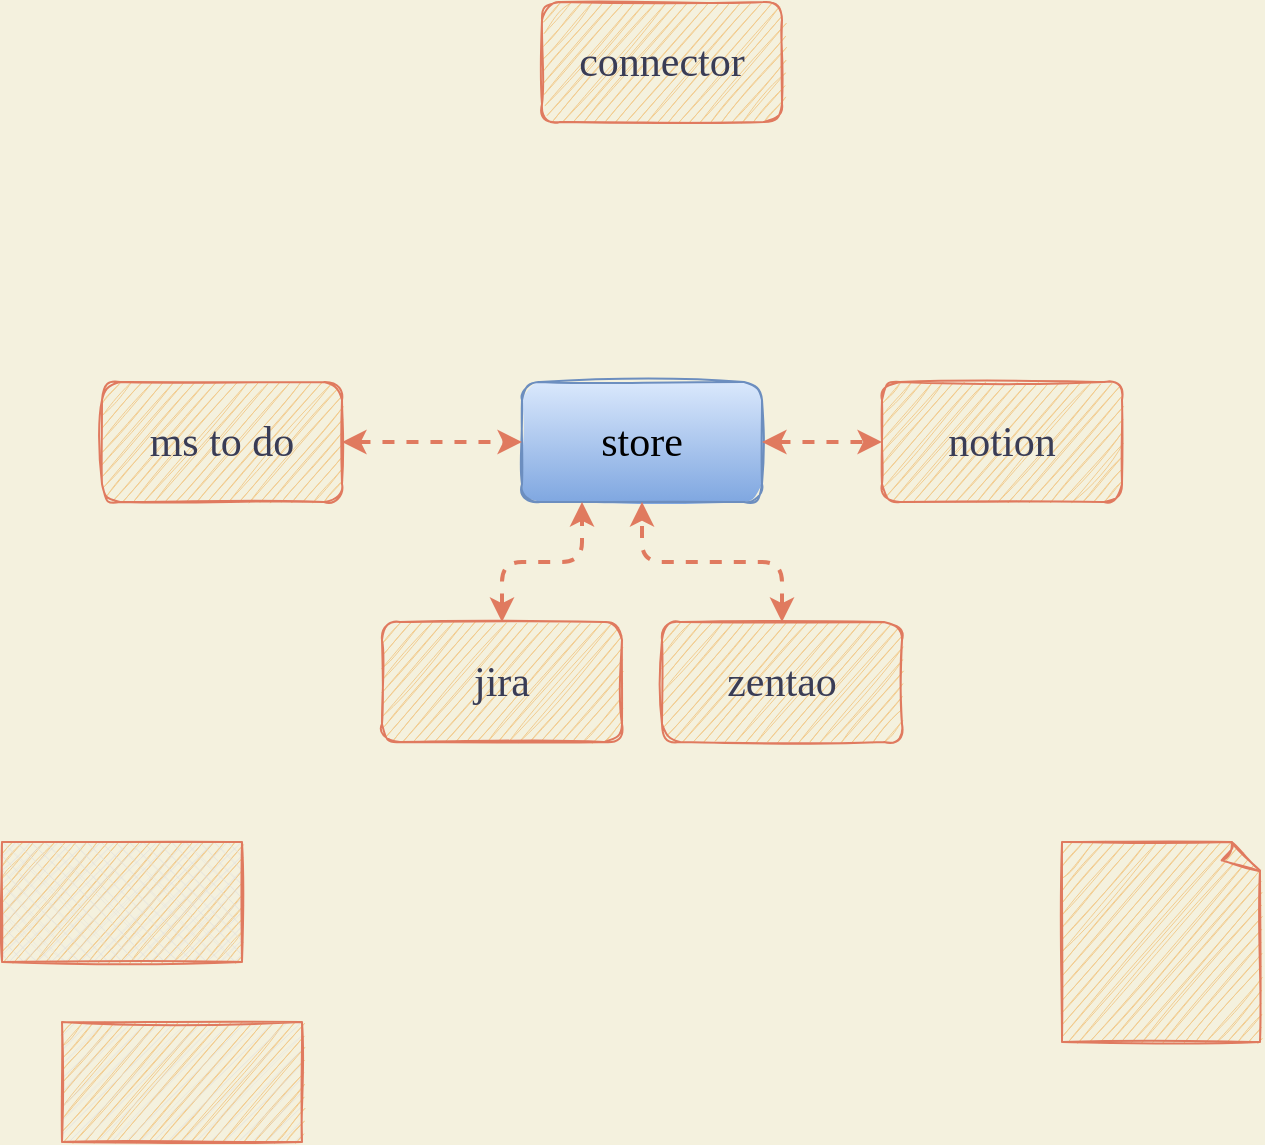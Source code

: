 <mxfile version="14.8.5" type="github">
  <diagram id="C3igX9cw6hBfDxNRw0Ld" name="Page-1">
    <mxGraphModel dx="1186" dy="771" grid="1" gridSize="10" guides="1" tooltips="1" connect="1" arrows="1" fold="1" page="1" pageScale="1" pageWidth="827" pageHeight="1169" background="#F4F1DE" math="0" shadow="0">
      <root>
        <mxCell id="0" />
        <mxCell id="1" parent="0" />
        <mxCell id="Xy80xglSSbb_XwGuy-gP-1" value="connector&lt;br style=&quot;font-size: 21px;&quot;&gt;" style="whiteSpace=wrap;html=1;fillColor=#F2CC8F;strokeColor=#E07A5F;fontColor=#393C56;fontSize=21;rounded=1;sketch=1;fontFamily=Comic Sans MS;" vertex="1" parent="1">
          <mxGeometry x="270" y="160" width="120" height="60" as="geometry" />
        </mxCell>
        <mxCell id="Xy80xglSSbb_XwGuy-gP-2" value="" style="verticalLabelPosition=bottom;verticalAlign=top;html=1;shape=mxgraph.basic.patternFillRect;fillStyle=diag;step=5;fillStrokeWidth=0.2;fillStrokeColor=#dddddd;fontSize=21;rounded=1;sketch=1;fillColor=#F2CC8F;strokeColor=#E07A5F;fontColor=#393C56;" vertex="1" parent="1">
          <mxGeometry x="30" y="670" width="120" height="60" as="geometry" />
        </mxCell>
        <mxCell id="Xy80xglSSbb_XwGuy-gP-3" value="" style="verticalLabelPosition=bottom;verticalAlign=top;html=1;shape=mxgraph.basic.patternFillRect;fillStyle=diagGrid;step=5;fillStrokeWidth=0.2;fillStrokeColor=#dddddd;fontSize=21;rounded=1;sketch=1;fillColor=#F2CC8F;strokeColor=#E07A5F;fontColor=#393C56;" vertex="1" parent="1">
          <mxGeometry y="580" width="120" height="60" as="geometry" />
        </mxCell>
        <mxCell id="Xy80xglSSbb_XwGuy-gP-4" value="" style="whiteSpace=wrap;html=1;shape=mxgraph.basic.document;fontSize=21;rounded=1;sketch=1;fillColor=#F2CC8F;strokeColor=#E07A5F;fontColor=#393C56;" vertex="1" parent="1">
          <mxGeometry x="530" y="580" width="100" height="100" as="geometry" />
        </mxCell>
        <mxCell id="Xy80xglSSbb_XwGuy-gP-5" value="store" style="whiteSpace=wrap;html=1;fontSize=21;fillColor=#dae8fc;strokeColor=#6c8ebf;rounded=1;sketch=1;fontFamily=Comic Sans MS;gradientColor=#7ea6e0;" vertex="1" parent="1">
          <mxGeometry x="260" y="350" width="120" height="60" as="geometry" />
        </mxCell>
        <mxCell id="Xy80xglSSbb_XwGuy-gP-7" value="notion" style="whiteSpace=wrap;html=1;fontSize=21;fillColor=#F2CC8F;strokeColor=#E07A5F;fontColor=#393C56;rounded=1;sketch=1;fontFamily=Comic Sans MS;" vertex="1" parent="1">
          <mxGeometry x="440" y="350" width="120" height="60" as="geometry" />
        </mxCell>
        <mxCell id="Xy80xglSSbb_XwGuy-gP-8" value="zentao" style="whiteSpace=wrap;html=1;fontSize=21;fillColor=#F2CC8F;strokeColor=#E07A5F;fontColor=#393C56;rounded=1;sketch=1;fontFamily=Comic Sans MS;" vertex="1" parent="1">
          <mxGeometry x="330" y="470" width="120" height="60" as="geometry" />
        </mxCell>
        <mxCell id="Xy80xglSSbb_XwGuy-gP-9" value="jira" style="whiteSpace=wrap;html=1;fontSize=21;fillColor=#F2CC8F;strokeColor=#E07A5F;fontColor=#393C56;rounded=1;sketch=1;fontFamily=Comic Sans MS;" vertex="1" parent="1">
          <mxGeometry x="190" y="470" width="120" height="60" as="geometry" />
        </mxCell>
        <mxCell id="Xy80xglSSbb_XwGuy-gP-11" style="edgeStyle=orthogonalEdgeStyle;curved=0;rounded=1;sketch=0;orthogonalLoop=1;jettySize=auto;html=1;entryX=0;entryY=0.5;entryDx=0;entryDy=0;fontFamily=Comic Sans MS;fontColor=#393C56;strokeColor=#E07A5F;fillColor=#F2CC8F;labelBackgroundColor=#F4F1DE;endArrow=classic;endFill=1;startArrow=classic;startFill=1;strokeWidth=2;dashed=1;" edge="1" parent="1" source="Xy80xglSSbb_XwGuy-gP-10" target="Xy80xglSSbb_XwGuy-gP-5">
          <mxGeometry relative="1" as="geometry" />
        </mxCell>
        <mxCell id="Xy80xglSSbb_XwGuy-gP-10" value="ms to do" style="whiteSpace=wrap;html=1;fontSize=21;fillColor=#F2CC8F;strokeColor=#E07A5F;fontColor=#393C56;rounded=1;sketch=1;fontFamily=Comic Sans MS;" vertex="1" parent="1">
          <mxGeometry x="50" y="350" width="120" height="60" as="geometry" />
        </mxCell>
        <mxCell id="Xy80xglSSbb_XwGuy-gP-12" style="edgeStyle=orthogonalEdgeStyle;curved=0;rounded=1;sketch=0;orthogonalLoop=1;jettySize=auto;html=1;entryX=0.5;entryY=1;entryDx=0;entryDy=0;fontFamily=Comic Sans MS;fontColor=#393C56;strokeColor=#E07A5F;fillColor=#F2CC8F;labelBackgroundColor=#F4F1DE;endArrow=classic;endFill=1;startArrow=classic;startFill=1;strokeWidth=2;dashed=1;exitX=0.5;exitY=0;exitDx=0;exitDy=0;" edge="1" parent="1" source="Xy80xglSSbb_XwGuy-gP-8" target="Xy80xglSSbb_XwGuy-gP-5">
          <mxGeometry relative="1" as="geometry">
            <mxPoint x="180" y="390" as="sourcePoint" />
            <mxPoint x="270" y="390" as="targetPoint" />
          </mxGeometry>
        </mxCell>
        <mxCell id="Xy80xglSSbb_XwGuy-gP-13" style="edgeStyle=orthogonalEdgeStyle;curved=0;rounded=1;sketch=0;orthogonalLoop=1;jettySize=auto;html=1;entryX=0;entryY=0.5;entryDx=0;entryDy=0;fontFamily=Comic Sans MS;fontColor=#393C56;strokeColor=#E07A5F;fillColor=#F2CC8F;labelBackgroundColor=#F4F1DE;endArrow=classic;endFill=1;startArrow=classic;startFill=1;strokeWidth=2;dashed=1;exitX=1;exitY=0.5;exitDx=0;exitDy=0;" edge="1" parent="1" source="Xy80xglSSbb_XwGuy-gP-5" target="Xy80xglSSbb_XwGuy-gP-7">
          <mxGeometry relative="1" as="geometry">
            <mxPoint x="190" y="400" as="sourcePoint" />
            <mxPoint x="280" y="400" as="targetPoint" />
          </mxGeometry>
        </mxCell>
        <mxCell id="Xy80xglSSbb_XwGuy-gP-14" style="edgeStyle=orthogonalEdgeStyle;curved=0;rounded=1;sketch=0;orthogonalLoop=1;jettySize=auto;html=1;fontFamily=Comic Sans MS;fontColor=#393C56;strokeColor=#E07A5F;fillColor=#F2CC8F;labelBackgroundColor=#F4F1DE;endArrow=classic;endFill=1;startArrow=classic;startFill=1;strokeWidth=2;dashed=1;entryX=0.25;entryY=1;entryDx=0;entryDy=0;exitX=0.5;exitY=0;exitDx=0;exitDy=0;" edge="1" parent="1" source="Xy80xglSSbb_XwGuy-gP-9" target="Xy80xglSSbb_XwGuy-gP-5">
          <mxGeometry relative="1" as="geometry">
            <mxPoint x="190" y="400" as="sourcePoint" />
            <mxPoint x="260" y="430" as="targetPoint" />
            <Array as="points">
              <mxPoint x="250" y="440" />
              <mxPoint x="290" y="440" />
            </Array>
          </mxGeometry>
        </mxCell>
      </root>
    </mxGraphModel>
  </diagram>
</mxfile>
